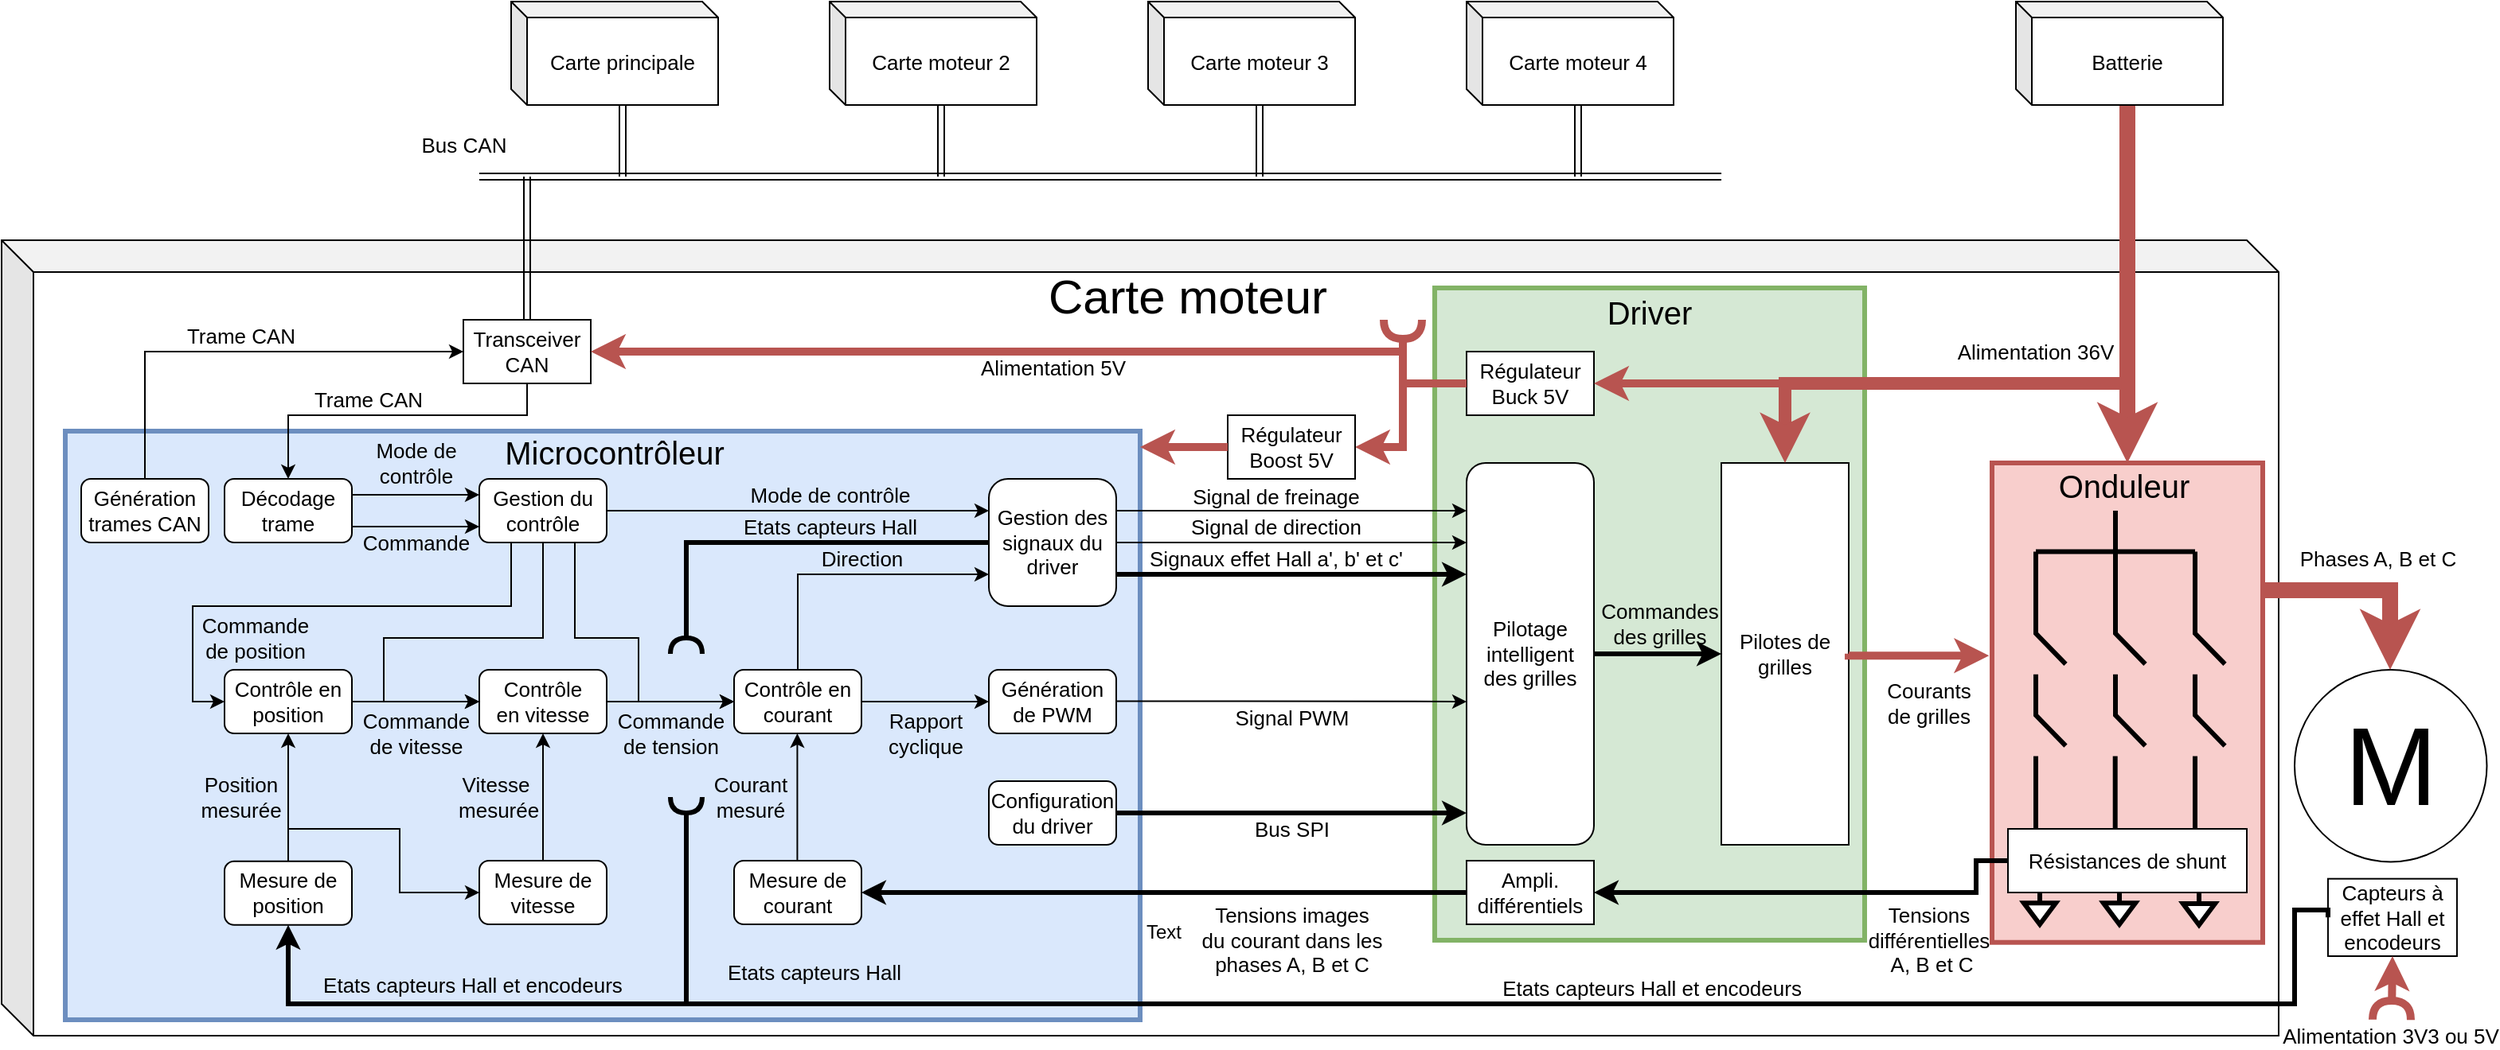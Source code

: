 <mxfile version="21.3.7" type="device">
  <diagram id="J2dFhCvIpCpw9NCEWn2E" name="Page-1">
    <mxGraphModel dx="2261" dy="1969" grid="1" gridSize="10" guides="1" tooltips="1" connect="1" arrows="1" fold="1" page="1" pageScale="1" pageWidth="827" pageHeight="1169" math="0" shadow="0">
      <root>
        <mxCell id="0" />
        <mxCell id="1" parent="0" />
        <mxCell id="AbkL1HbmutMjZFaHs2S1-50" value="" style="endArrow=none;html=1;rounded=0;entryX=0;entryY=0;entryDx=70;entryDy=65;shape=link;entryPerimeter=0;" parent="1" target="AbkL1HbmutMjZFaHs2S1-49" edge="1">
          <mxGeometry width="50" height="50" relative="1" as="geometry">
            <mxPoint x="730" y="-110" as="sourcePoint" />
            <mxPoint x="670" y="-130" as="targetPoint" />
          </mxGeometry>
        </mxCell>
        <mxCell id="AbkL1HbmutMjZFaHs2S1-42" value="" style="shape=cube;whiteSpace=wrap;html=1;boundedLbl=1;backgroundOutline=1;darkOpacity=0.05;darkOpacity2=0.1;" parent="1" vertex="1">
          <mxGeometry x="-260" y="-70" width="1430" height="500" as="geometry" />
        </mxCell>
        <mxCell id="7CdhdkO9A19Rfal1zVye-105" value="&lt;h1&gt;&lt;br&gt;&lt;/h1&gt;" style="rounded=0;whiteSpace=wrap;html=1;fontSize=68;strokeWidth=3;fillColor=#f8cecc;align=left;strokeColor=#b85450;labelBackgroundColor=none;" parent="1" vertex="1">
          <mxGeometry x="990" y="70" width="170" height="301.36" as="geometry" />
        </mxCell>
        <mxCell id="7CdhdkO9A19Rfal1zVye-103" value="&lt;h1&gt;&lt;br&gt;&lt;/h1&gt;" style="rounded=0;whiteSpace=wrap;html=1;fontSize=68;strokeWidth=3;fillColor=#d5e8d4;align=left;strokeColor=#82b366;labelBackgroundColor=none;" parent="1" vertex="1">
          <mxGeometry x="640" y="-40" width="270" height="410" as="geometry" />
        </mxCell>
        <mxCell id="7CdhdkO9A19Rfal1zVye-100" value="&lt;h1&gt;&lt;br&gt;&lt;/h1&gt;" style="rounded=0;whiteSpace=wrap;html=1;fontSize=68;strokeWidth=3;fillColor=#dae8fc;align=left;strokeColor=#6c8ebf;labelBackgroundColor=none;" parent="1" vertex="1">
          <mxGeometry x="-220" y="50" width="675" height="370" as="geometry" />
        </mxCell>
        <mxCell id="7CdhdkO9A19Rfal1zVye-1" value="&lt;font style=&quot;font-size: 70px&quot;&gt;M&lt;/font&gt;" style="ellipse;whiteSpace=wrap;html=1;aspect=fixed;labelBackgroundColor=none;" parent="1" vertex="1">
          <mxGeometry x="1180" y="200" width="120.75" height="120.75" as="geometry" />
        </mxCell>
        <mxCell id="7CdhdkO9A19Rfal1zVye-2" value="Capteurs à &lt;br&gt;effet Hall&amp;nbsp;et encodeurs" style="rounded=0;whiteSpace=wrap;html=1;fontSize=13;labelBackgroundColor=none;" parent="1" vertex="1">
          <mxGeometry x="1200.98" y="331.36" width="81" height="48.64" as="geometry" />
        </mxCell>
        <mxCell id="7CdhdkO9A19Rfal1zVye-3" value="Etats capteurs Hall et encodeurs" style="endArrow=none;html=1;rounded=0;fontSize=13;entryX=0;entryY=0.5;entryDx=0;entryDy=0;exitX=0.5;exitY=1;exitDx=0;exitDy=0;edgeStyle=orthogonalEdgeStyle;startArrow=classic;startFill=1;strokeWidth=3;labelBackgroundColor=none;" parent="1" source="7CdhdkO9A19Rfal1zVye-5" target="7CdhdkO9A19Rfal1zVye-2" edge="1">
          <mxGeometry x="0.299" y="10" width="50" height="50" relative="1" as="geometry">
            <mxPoint x="120" y="460" as="sourcePoint" />
            <mxPoint x="580" y="440" as="targetPoint" />
            <mxPoint as="offset" />
            <Array as="points">
              <mxPoint x="-80" y="410" />
              <mxPoint x="1180" y="410" />
              <mxPoint x="1180" y="351" />
            </Array>
          </mxGeometry>
        </mxCell>
        <mxCell id="7CdhdkO9A19Rfal1zVye-9" value="Position &lt;br&gt;mesurée" style="edgeStyle=orthogonalEdgeStyle;rounded=0;orthogonalLoop=1;jettySize=auto;html=1;fontSize=13;startArrow=none;startFill=0;endArrow=classic;endFill=1;labelBackgroundColor=none;exitX=0.5;exitY=0;exitDx=0;exitDy=0;" parent="1" source="7CdhdkO9A19Rfal1zVye-5" target="7CdhdkO9A19Rfal1zVye-6" edge="1">
          <mxGeometry x="-0.774" y="36" relative="1" as="geometry">
            <mxPoint x="-30" y="16" as="offset" />
            <Array as="points">
              <mxPoint x="-80" y="300" />
              <mxPoint x="-10" y="300" />
              <mxPoint x="-10" y="340" />
            </Array>
          </mxGeometry>
        </mxCell>
        <mxCell id="7CdhdkO9A19Rfal1zVye-32" style="edgeStyle=orthogonalEdgeStyle;rounded=0;orthogonalLoop=1;jettySize=auto;html=1;exitX=0.5;exitY=0;exitDx=0;exitDy=0;entryX=0.5;entryY=1;entryDx=0;entryDy=0;fontSize=13;startArrow=none;startFill=0;endArrow=classic;endFill=1;labelBackgroundColor=none;" parent="1" source="7CdhdkO9A19Rfal1zVye-5" target="7CdhdkO9A19Rfal1zVye-11" edge="1">
          <mxGeometry relative="1" as="geometry">
            <Array as="points">
              <mxPoint x="-80" y="300" />
              <mxPoint x="-80" y="300" />
            </Array>
          </mxGeometry>
        </mxCell>
        <mxCell id="7CdhdkO9A19Rfal1zVye-5" value="Mesure de position" style="rounded=1;whiteSpace=wrap;html=1;fontSize=13;labelBackgroundColor=none;" parent="1" vertex="1">
          <mxGeometry x="-120" y="320.38" width="80" height="40" as="geometry" />
        </mxCell>
        <mxCell id="7CdhdkO9A19Rfal1zVye-14" value="Vitesse&lt;br&gt;&amp;nbsp;mesurée" style="edgeStyle=orthogonalEdgeStyle;rounded=0;orthogonalLoop=1;jettySize=auto;html=1;exitX=0.5;exitY=0;exitDx=0;exitDy=0;entryX=0.5;entryY=1;entryDx=0;entryDy=0;fontSize=13;startArrow=none;startFill=0;endArrow=classic;endFill=1;labelBackgroundColor=none;" parent="1" source="7CdhdkO9A19Rfal1zVye-6" target="7CdhdkO9A19Rfal1zVye-10" edge="1">
          <mxGeometry y="30" relative="1" as="geometry">
            <Array as="points" />
            <mxPoint as="offset" />
          </mxGeometry>
        </mxCell>
        <mxCell id="7CdhdkO9A19Rfal1zVye-6" value="Mesure de vitesse" style="rounded=1;whiteSpace=wrap;html=1;fontSize=13;labelBackgroundColor=none;" parent="1" vertex="1">
          <mxGeometry x="40" y="320" width="80" height="40" as="geometry" />
        </mxCell>
        <mxCell id="7CdhdkO9A19Rfal1zVye-16" value="Commande&lt;br&gt;de tension" style="edgeStyle=orthogonalEdgeStyle;rounded=0;orthogonalLoop=1;jettySize=auto;html=1;fontSize=13;startArrow=none;startFill=0;endArrow=classic;endFill=1;labelBackgroundColor=none;" parent="1" source="7CdhdkO9A19Rfal1zVye-10" target="7CdhdkO9A19Rfal1zVye-12" edge="1">
          <mxGeometry y="-20" relative="1" as="geometry">
            <mxPoint as="offset" />
          </mxGeometry>
        </mxCell>
        <mxCell id="7CdhdkO9A19Rfal1zVye-10" value="Contrôle en&amp;nbsp;vitesse" style="rounded=1;whiteSpace=wrap;html=1;fontSize=13;labelBackgroundColor=none;" parent="1" vertex="1">
          <mxGeometry x="40" y="200" width="80" height="40" as="geometry" />
        </mxCell>
        <mxCell id="7CdhdkO9A19Rfal1zVye-15" value="Commande&lt;br&gt;de vitesse" style="edgeStyle=orthogonalEdgeStyle;rounded=0;orthogonalLoop=1;jettySize=auto;html=1;exitX=1;exitY=0.5;exitDx=0;exitDy=0;entryX=0;entryY=0.5;entryDx=0;entryDy=0;fontSize=13;startArrow=none;startFill=0;endArrow=classic;endFill=1;labelBackgroundColor=none;" parent="1" source="7CdhdkO9A19Rfal1zVye-11" target="7CdhdkO9A19Rfal1zVye-10" edge="1">
          <mxGeometry y="-20" relative="1" as="geometry">
            <mxPoint as="offset" />
          </mxGeometry>
        </mxCell>
        <mxCell id="7CdhdkO9A19Rfal1zVye-11" value="Contrôle en position" style="rounded=1;whiteSpace=wrap;html=1;fontSize=13;labelBackgroundColor=none;" parent="1" vertex="1">
          <mxGeometry x="-120" y="200" width="80" height="40" as="geometry" />
        </mxCell>
        <mxCell id="7CdhdkO9A19Rfal1zVye-41" style="edgeStyle=orthogonalEdgeStyle;rounded=0;orthogonalLoop=1;jettySize=auto;html=1;exitX=0.5;exitY=0;exitDx=0;exitDy=0;fontSize=13;startArrow=none;startFill=0;endArrow=classic;endFill=1;entryX=0;entryY=0.75;entryDx=0;entryDy=0;labelBackgroundColor=none;" parent="1" source="7CdhdkO9A19Rfal1zVye-12" target="7CdhdkO9A19Rfal1zVye-45" edge="1">
          <mxGeometry relative="1" as="geometry">
            <mxPoint x="360" y="230" as="targetPoint" />
          </mxGeometry>
        </mxCell>
        <mxCell id="7CdhdkO9A19Rfal1zVye-42" value="Direction" style="edgeLabel;html=1;align=center;verticalAlign=middle;resizable=0;points=[];fontSize=13;labelBackgroundColor=none;" parent="7CdhdkO9A19Rfal1zVye-41" vertex="1" connectable="0">
          <mxGeometry x="0.256" relative="1" as="geometry">
            <mxPoint x="-13" y="-10" as="offset" />
          </mxGeometry>
        </mxCell>
        <mxCell id="7CdhdkO9A19Rfal1zVye-12" value="Contrôle en courant" style="rounded=1;whiteSpace=wrap;html=1;fontSize=13;labelBackgroundColor=none;" parent="1" vertex="1">
          <mxGeometry x="200" y="200" width="80" height="40" as="geometry" />
        </mxCell>
        <mxCell id="7CdhdkO9A19Rfal1zVye-17" value="Rapport&lt;br&gt;cyclique" style="edgeStyle=orthogonalEdgeStyle;rounded=0;orthogonalLoop=1;jettySize=auto;html=1;fontSize=13;startArrow=none;startFill=0;endArrow=classic;endFill=1;entryX=0;entryY=0.5;entryDx=0;entryDy=0;exitX=1;exitY=0.5;exitDx=0;exitDy=0;labelBackgroundColor=none;" parent="1" source="7CdhdkO9A19Rfal1zVye-12" target="7CdhdkO9A19Rfal1zVye-18" edge="1">
          <mxGeometry y="-20" relative="1" as="geometry">
            <mxPoint x="280" y="210.25" as="sourcePoint" />
            <mxPoint x="360" y="210.25" as="targetPoint" />
            <mxPoint as="offset" />
          </mxGeometry>
        </mxCell>
        <mxCell id="7CdhdkO9A19Rfal1zVye-18" value="Génération de PWM" style="rounded=1;whiteSpace=wrap;html=1;fontSize=13;labelBackgroundColor=none;" parent="1" vertex="1">
          <mxGeometry x="360" y="200" width="80" height="40" as="geometry" />
        </mxCell>
        <mxCell id="7CdhdkO9A19Rfal1zVye-19" value="Signal PWM" style="edgeStyle=orthogonalEdgeStyle;rounded=0;orthogonalLoop=1;jettySize=auto;html=1;fontSize=13;startArrow=none;startFill=0;endArrow=classic;endFill=1;labelBackgroundColor=none;" parent="1" edge="1">
          <mxGeometry x="0.0" y="-10" relative="1" as="geometry">
            <mxPoint x="440" y="219.71" as="sourcePoint" />
            <mxPoint x="660" y="220" as="targetPoint" />
            <mxPoint as="offset" />
            <Array as="points">
              <mxPoint x="520" y="220" />
              <mxPoint x="641" y="220" />
            </Array>
          </mxGeometry>
        </mxCell>
        <mxCell id="7CdhdkO9A19Rfal1zVye-24" value="Trame CAN" style="edgeStyle=orthogonalEdgeStyle;rounded=0;orthogonalLoop=1;jettySize=auto;html=1;fontSize=13;startArrow=none;startFill=0;endArrow=classic;endFill=1;labelBackgroundColor=none;exitX=0.5;exitY=1;exitDx=0;exitDy=0;entryX=0.5;entryY=0;entryDx=0;entryDy=0;" parent="1" source="7CdhdkO9A19Rfal1zVye-20" target="7CdhdkO9A19Rfal1zVye-23" edge="1">
          <mxGeometry x="0.143" y="-10" relative="1" as="geometry">
            <mxPoint as="offset" />
            <Array as="points">
              <mxPoint x="70" y="40" />
              <mxPoint x="-80" y="40" />
            </Array>
          </mxGeometry>
        </mxCell>
        <mxCell id="7CdhdkO9A19Rfal1zVye-20" value="Transceiver CAN" style="rounded=0;whiteSpace=wrap;html=1;fontSize=13;labelBackgroundColor=none;" parent="1" vertex="1">
          <mxGeometry x="30" y="-20" width="80" height="40" as="geometry" />
        </mxCell>
        <mxCell id="7CdhdkO9A19Rfal1zVye-23" value="Décodage trame" style="rounded=1;whiteSpace=wrap;html=1;fontSize=13;labelBackgroundColor=none;" parent="1" vertex="1">
          <mxGeometry x="-120" y="80" width="80" height="40" as="geometry" />
        </mxCell>
        <mxCell id="7CdhdkO9A19Rfal1zVye-29" style="edgeStyle=orthogonalEdgeStyle;rounded=0;orthogonalLoop=1;jettySize=auto;html=1;exitX=0.75;exitY=1;exitDx=0;exitDy=0;entryX=0;entryY=0.5;entryDx=0;entryDy=0;fontSize=13;startArrow=none;startFill=0;endArrow=classic;endFill=1;labelBackgroundColor=none;" parent="1" source="7CdhdkO9A19Rfal1zVye-25" target="7CdhdkO9A19Rfal1zVye-12" edge="1">
          <mxGeometry relative="1" as="geometry">
            <Array as="points">
              <mxPoint x="100" y="180" />
              <mxPoint x="140" y="180" />
              <mxPoint x="140" y="220" />
            </Array>
          </mxGeometry>
        </mxCell>
        <mxCell id="7CdhdkO9A19Rfal1zVye-30" style="edgeStyle=orthogonalEdgeStyle;rounded=0;orthogonalLoop=1;jettySize=auto;html=1;exitX=0.5;exitY=1;exitDx=0;exitDy=0;entryX=0;entryY=0.5;entryDx=0;entryDy=0;fontSize=13;startArrow=none;startFill=0;endArrow=classic;endFill=1;labelBackgroundColor=none;" parent="1" source="7CdhdkO9A19Rfal1zVye-25" target="7CdhdkO9A19Rfal1zVye-10" edge="1">
          <mxGeometry relative="1" as="geometry">
            <Array as="points">
              <mxPoint x="80" y="180" />
              <mxPoint x="-20" y="180" />
              <mxPoint x="-20" y="220" />
            </Array>
          </mxGeometry>
        </mxCell>
        <mxCell id="7CdhdkO9A19Rfal1zVye-43" value="&lt;span style=&quot;color: rgb(0, 0, 0); font-family: helvetica; font-size: 13px; font-style: normal; font-weight: 400; letter-spacing: normal; text-align: center; text-indent: 0px; text-transform: none; word-spacing: 0px; display: inline; float: none;&quot;&gt;Commande&lt;br&gt;&lt;/span&gt;&lt;span style=&quot;color: rgb(0, 0, 0); font-family: helvetica; font-size: 13px; font-style: normal; font-weight: 400; letter-spacing: normal; text-align: center; text-indent: 0px; text-transform: none; word-spacing: 0px; display: inline; float: none;&quot;&gt;de position&lt;/span&gt;" style="edgeStyle=orthogonalEdgeStyle;rounded=0;orthogonalLoop=1;jettySize=auto;html=1;exitX=0.25;exitY=1;exitDx=0;exitDy=0;entryX=0;entryY=0.5;entryDx=0;entryDy=0;fontSize=13;startArrow=none;startFill=0;endArrow=classic;endFill=1;labelBackgroundColor=none;" parent="1" source="7CdhdkO9A19Rfal1zVye-25" target="7CdhdkO9A19Rfal1zVye-11" edge="1">
          <mxGeometry x="0.267" y="20" relative="1" as="geometry">
            <mxPoint x="1" as="offset" />
            <Array as="points">
              <mxPoint x="60" y="160" />
              <mxPoint x="-140" y="160" />
              <mxPoint x="-140" y="220" />
            </Array>
          </mxGeometry>
        </mxCell>
        <mxCell id="7CdhdkO9A19Rfal1zVye-46" value="Mode de contrôle" style="edgeStyle=orthogonalEdgeStyle;rounded=0;orthogonalLoop=1;jettySize=auto;html=1;exitX=1;exitY=0.5;exitDx=0;exitDy=0;entryX=0;entryY=0.25;entryDx=0;entryDy=0;fontSize=13;startArrow=none;startFill=0;endArrow=classic;endFill=1;labelBackgroundColor=none;" parent="1" source="7CdhdkO9A19Rfal1zVye-25" target="7CdhdkO9A19Rfal1zVye-45" edge="1">
          <mxGeometry x="0.167" y="10" relative="1" as="geometry">
            <mxPoint as="offset" />
          </mxGeometry>
        </mxCell>
        <mxCell id="7CdhdkO9A19Rfal1zVye-25" value="Gestion du contrôle" style="rounded=1;whiteSpace=wrap;html=1;fontSize=13;labelBackgroundColor=none;" parent="1" vertex="1">
          <mxGeometry x="40" y="80" width="80" height="40" as="geometry" />
        </mxCell>
        <mxCell id="7CdhdkO9A19Rfal1zVye-26" value="Commande" style="edgeStyle=orthogonalEdgeStyle;rounded=0;orthogonalLoop=1;jettySize=auto;html=1;fontSize=13;startArrow=none;startFill=0;endArrow=classic;endFill=1;labelBackgroundColor=none;" parent="1" edge="1">
          <mxGeometry y="-10" relative="1" as="geometry">
            <mxPoint x="-40" y="110" as="sourcePoint" />
            <mxPoint x="40" y="110" as="targetPoint" />
            <mxPoint as="offset" />
          </mxGeometry>
        </mxCell>
        <mxCell id="7CdhdkO9A19Rfal1zVye-27" value="Mode de &lt;br&gt;contrôle" style="edgeStyle=orthogonalEdgeStyle;rounded=0;orthogonalLoop=1;jettySize=auto;html=1;fontSize=13;startArrow=none;startFill=0;endArrow=classic;endFill=1;labelBackgroundColor=none;" parent="1" edge="1">
          <mxGeometry y="20" relative="1" as="geometry">
            <mxPoint x="-40" y="90" as="sourcePoint" />
            <mxPoint x="40" y="90" as="targetPoint" />
            <mxPoint as="offset" />
          </mxGeometry>
        </mxCell>
        <mxCell id="7CdhdkO9A19Rfal1zVye-39" style="edgeStyle=orthogonalEdgeStyle;rounded=0;orthogonalLoop=1;jettySize=auto;html=1;exitX=0;exitY=0.5;exitDx=0;exitDy=0;entryX=1;entryY=0.5;entryDx=0;entryDy=0;fontSize=13;startArrow=none;startFill=0;endArrow=classic;endFill=1;strokeWidth=3;labelBackgroundColor=none;" parent="1" source="7CdhdkO9A19Rfal1zVye-34" target="7CdhdkO9A19Rfal1zVye-36" edge="1">
          <mxGeometry relative="1" as="geometry" />
        </mxCell>
        <mxCell id="7CdhdkO9A19Rfal1zVye-40" value="Tensions images &lt;br&gt;du courant dans&amp;nbsp;les&lt;br&gt;phases A, B et C" style="edgeLabel;html=1;align=center;verticalAlign=middle;resizable=0;points=[];fontSize=13;labelBackgroundColor=none;" parent="7CdhdkO9A19Rfal1zVye-39" vertex="1" connectable="0">
          <mxGeometry x="-0.575" relative="1" as="geometry">
            <mxPoint x="-29" y="30" as="offset" />
          </mxGeometry>
        </mxCell>
        <mxCell id="7CdhdkO9A19Rfal1zVye-34" value="Ampli. différentiels" style="rounded=0;whiteSpace=wrap;html=1;fontSize=13;labelBackgroundColor=none;" parent="1" vertex="1">
          <mxGeometry x="660" y="320" width="80" height="40" as="geometry" />
        </mxCell>
        <mxCell id="7CdhdkO9A19Rfal1zVye-36" value="Mesure de courant" style="rounded=1;whiteSpace=wrap;html=1;fontSize=13;labelBackgroundColor=none;" parent="1" vertex="1">
          <mxGeometry x="200" y="320" width="80" height="40" as="geometry" />
        </mxCell>
        <mxCell id="7CdhdkO9A19Rfal1zVye-38" value="Courant&lt;br&gt;mesuré" style="edgeStyle=orthogonalEdgeStyle;rounded=0;orthogonalLoop=1;jettySize=auto;html=1;exitX=0.5;exitY=0;exitDx=0;exitDy=0;entryX=0.5;entryY=1;entryDx=0;entryDy=0;fontSize=13;startArrow=none;startFill=0;endArrow=classic;endFill=1;labelBackgroundColor=none;" parent="1" edge="1">
          <mxGeometry y="30" relative="1" as="geometry">
            <mxPoint x="239.71" y="320.0" as="sourcePoint" />
            <mxPoint x="239.71" y="240" as="targetPoint" />
            <Array as="points" />
            <mxPoint as="offset" />
          </mxGeometry>
        </mxCell>
        <mxCell id="7CdhdkO9A19Rfal1zVye-54" style="edgeStyle=orthogonalEdgeStyle;rounded=0;orthogonalLoop=1;jettySize=auto;html=1;exitX=1;exitY=0.25;exitDx=0;exitDy=0;fontSize=13;startArrow=none;startFill=0;endArrow=classic;endFill=1;labelBackgroundColor=none;" parent="1" source="7CdhdkO9A19Rfal1zVye-45" edge="1">
          <mxGeometry relative="1" as="geometry">
            <mxPoint x="660" y="100" as="targetPoint" />
          </mxGeometry>
        </mxCell>
        <mxCell id="7CdhdkO9A19Rfal1zVye-55" value="Signal de freinage" style="edgeLabel;html=1;align=center;verticalAlign=middle;resizable=0;points=[];fontSize=13;labelBackgroundColor=none;" parent="7CdhdkO9A19Rfal1zVye-54" vertex="1" connectable="0">
          <mxGeometry x="0.291" y="-1" relative="1" as="geometry">
            <mxPoint x="-42" y="-11" as="offset" />
          </mxGeometry>
        </mxCell>
        <mxCell id="7CdhdkO9A19Rfal1zVye-45" value="Gestion des signaux du driver" style="rounded=1;whiteSpace=wrap;html=1;fontSize=13;labelBackgroundColor=none;" parent="1" vertex="1">
          <mxGeometry x="360" y="80" width="80" height="80" as="geometry" />
        </mxCell>
        <mxCell id="7CdhdkO9A19Rfal1zVye-48" value="&lt;span style=&quot;color: rgb(0, 0, 0); font-family: Helvetica; font-size: 13px; font-style: normal; font-variant-ligatures: normal; font-variant-caps: normal; font-weight: 400; letter-spacing: normal; orphans: 2; text-align: center; text-indent: 0px; text-transform: none; widows: 2; word-spacing: 0px; -webkit-text-stroke-width: 0px; text-decoration-thickness: initial; text-decoration-style: initial; text-decoration-color: initial; float: none; display: inline !important;&quot;&gt;Etats capteurs Hall&lt;/span&gt;" style="endArrow=halfCircle;html=1;rounded=0;fontSize=13;endFill=0;strokeWidth=3;labelBackgroundColor=none;" parent="1" edge="1">
          <mxGeometry x="-0.692" y="-80" width="50" height="50" relative="1" as="geometry">
            <mxPoint x="170" y="410" as="sourcePoint" />
            <mxPoint x="170" y="280" as="targetPoint" />
            <mxPoint as="offset" />
          </mxGeometry>
        </mxCell>
        <mxCell id="7CdhdkO9A19Rfal1zVye-49" value="Etats capteurs Hall" style="endArrow=halfCircle;html=1;rounded=0;fontSize=13;endFill=0;exitX=0;exitY=0.5;exitDx=0;exitDy=0;strokeWidth=3;labelBackgroundColor=none;" parent="1" source="7CdhdkO9A19Rfal1zVye-45" edge="1">
          <mxGeometry x="-0.231" y="-10" width="50" height="50" relative="1" as="geometry">
            <mxPoint x="180" y="470" as="sourcePoint" />
            <mxPoint x="170" y="190" as="targetPoint" />
            <Array as="points">
              <mxPoint x="170" y="120" />
            </Array>
            <mxPoint as="offset" />
          </mxGeometry>
        </mxCell>
        <mxCell id="7CdhdkO9A19Rfal1zVye-87" value="Commandes&lt;br&gt;des grilles" style="edgeStyle=orthogonalEdgeStyle;rounded=0;jumpStyle=none;jumpSize=6;orthogonalLoop=1;jettySize=auto;html=1;exitX=1;exitY=0.5;exitDx=0;exitDy=0;fontSize=13;startArrow=none;startFill=0;endArrow=classic;endFill=1;strokeColor=default;strokeWidth=3;labelBackgroundColor=none;entryX=0;entryY=0.5;entryDx=0;entryDy=0;" parent="1" source="7CdhdkO9A19Rfal1zVye-53" target="AbkL1HbmutMjZFaHs2S1-54" edge="1">
          <mxGeometry x="0.029" y="20" relative="1" as="geometry">
            <mxPoint x="910" y="190" as="targetPoint" />
            <mxPoint y="1" as="offset" />
            <Array as="points" />
          </mxGeometry>
        </mxCell>
        <mxCell id="7CdhdkO9A19Rfal1zVye-53" value="Pilotage intelligent des grilles" style="rounded=1;whiteSpace=wrap;html=1;fontSize=13;labelBackgroundColor=none;" parent="1" vertex="1">
          <mxGeometry x="660" y="70" width="80" height="240" as="geometry" />
        </mxCell>
        <mxCell id="7CdhdkO9A19Rfal1zVye-92" value="Phases A, B et C" style="edgeStyle=orthogonalEdgeStyle;rounded=0;jumpStyle=none;jumpSize=6;orthogonalLoop=1;jettySize=auto;html=1;fontSize=13;startArrow=none;startFill=0;endArrow=classic;endFill=1;strokeColor=#b85450;strokeWidth=10;entryX=0.5;entryY=0;entryDx=0;entryDy=0;labelBackgroundColor=none;fillColor=#f8cecc;" parent="1" target="7CdhdkO9A19Rfal1zVye-1" edge="1">
          <mxGeometry x="0.106" y="20" relative="1" as="geometry">
            <mxPoint x="1280" y="129" as="targetPoint" />
            <mxPoint x="1160" y="150" as="sourcePoint" />
            <mxPoint as="offset" />
            <Array as="points">
              <mxPoint x="1160" y="150" />
              <mxPoint x="1240" y="150" />
              <mxPoint x="1240" y="200" />
            </Array>
          </mxGeometry>
        </mxCell>
        <mxCell id="7CdhdkO9A19Rfal1zVye-56" style="edgeStyle=orthogonalEdgeStyle;rounded=0;orthogonalLoop=1;jettySize=auto;html=1;exitX=1;exitY=0.25;exitDx=0;exitDy=0;fontSize=13;startArrow=none;startFill=0;endArrow=classic;endFill=1;labelBackgroundColor=none;" parent="1" edge="1">
          <mxGeometry relative="1" as="geometry">
            <mxPoint x="440" y="120" as="sourcePoint" />
            <mxPoint x="660" y="120" as="targetPoint" />
          </mxGeometry>
        </mxCell>
        <mxCell id="7CdhdkO9A19Rfal1zVye-57" value="Signal de direction" style="edgeLabel;html=1;align=center;verticalAlign=middle;resizable=0;points=[];fontSize=13;labelBackgroundColor=none;" parent="7CdhdkO9A19Rfal1zVye-56" vertex="1" connectable="0">
          <mxGeometry x="0.291" y="-1" relative="1" as="geometry">
            <mxPoint x="-42" y="-11" as="offset" />
          </mxGeometry>
        </mxCell>
        <mxCell id="7CdhdkO9A19Rfal1zVye-58" style="edgeStyle=orthogonalEdgeStyle;rounded=0;orthogonalLoop=1;jettySize=auto;html=1;exitX=1;exitY=0.25;exitDx=0;exitDy=0;fontSize=13;startArrow=none;startFill=0;endArrow=classic;endFill=1;strokeColor=default;jumpSize=6;jumpStyle=none;strokeWidth=3;labelBackgroundColor=none;" parent="1" edge="1">
          <mxGeometry relative="1" as="geometry">
            <mxPoint x="440" y="140" as="sourcePoint" />
            <mxPoint x="660" y="140" as="targetPoint" />
          </mxGeometry>
        </mxCell>
        <mxCell id="7CdhdkO9A19Rfal1zVye-59" value="Signaux effet Hall a&#39;, b&#39; et c&#39;" style="edgeLabel;html=1;align=center;verticalAlign=middle;resizable=0;points=[];fontSize=13;labelBackgroundColor=none;" parent="7CdhdkO9A19Rfal1zVye-58" vertex="1" connectable="0">
          <mxGeometry x="0.291" y="-1" relative="1" as="geometry">
            <mxPoint x="-42" y="-11" as="offset" />
          </mxGeometry>
        </mxCell>
        <mxCell id="7CdhdkO9A19Rfal1zVye-61" value="Bus SPI" style="edgeStyle=orthogonalEdgeStyle;rounded=0;jumpStyle=none;jumpSize=6;orthogonalLoop=1;jettySize=auto;html=1;exitX=1;exitY=0.5;exitDx=0;exitDy=0;fontSize=13;startArrow=none;startFill=0;endArrow=classic;endFill=1;strokeColor=default;strokeWidth=3;labelBackgroundColor=none;" parent="1" source="7CdhdkO9A19Rfal1zVye-60" edge="1">
          <mxGeometry y="-10" relative="1" as="geometry">
            <mxPoint x="660" y="290" as="targetPoint" />
            <Array as="points">
              <mxPoint x="570" y="290" />
              <mxPoint x="570" y="290" />
            </Array>
            <mxPoint as="offset" />
          </mxGeometry>
        </mxCell>
        <mxCell id="7CdhdkO9A19Rfal1zVye-60" value="Configuration du driver" style="rounded=1;whiteSpace=wrap;html=1;fontSize=13;labelBackgroundColor=none;" parent="1" vertex="1">
          <mxGeometry x="360" y="270" width="80" height="40" as="geometry" />
        </mxCell>
        <mxCell id="7CdhdkO9A19Rfal1zVye-102" value="Microcontrôleur" style="text;html=1;strokeColor=none;fillColor=none;align=center;verticalAlign=middle;whiteSpace=wrap;rounded=0;fontSize=20;labelBackgroundColor=none;" parent="1" vertex="1">
          <mxGeometry x="70" y="47.5" width="110" height="30" as="geometry" />
        </mxCell>
        <mxCell id="7CdhdkO9A19Rfal1zVye-104" value="Driver" style="text;html=1;strokeColor=none;fillColor=none;align=center;verticalAlign=middle;whiteSpace=wrap;rounded=0;fontSize=20;labelBackgroundColor=none;" parent="1" vertex="1">
          <mxGeometry x="720" y="-40" width="110" height="30" as="geometry" />
        </mxCell>
        <mxCell id="7CdhdkO9A19Rfal1zVye-35" value="Tensions &lt;br&gt;différentielles&lt;br&gt;&amp;nbsp;A, B et C" style="edgeStyle=orthogonalEdgeStyle;rounded=0;orthogonalLoop=1;jettySize=auto;html=1;exitX=0;exitY=0.5;exitDx=0;exitDy=0;entryX=1;entryY=0.5;entryDx=0;entryDy=0;fontSize=13;startArrow=none;startFill=0;endArrow=classic;endFill=1;strokeWidth=3;labelBackgroundColor=none;" parent="1" source="AbkL1HbmutMjZFaHs2S1-2" target="7CdhdkO9A19Rfal1zVye-34" edge="1">
          <mxGeometry x="-0.5" y="30" relative="1" as="geometry">
            <Array as="points">
              <mxPoint x="980" y="320" />
              <mxPoint x="980" y="340" />
            </Array>
            <mxPoint as="offset" />
            <mxPoint x="900" y="290" as="sourcePoint" />
          </mxGeometry>
        </mxCell>
        <mxCell id="AbkL1HbmutMjZFaHs2S1-35" value="" style="group" parent="1" vertex="1" connectable="0">
          <mxGeometry x="1017.5" y="100" width="105" height="180" as="geometry" />
        </mxCell>
        <mxCell id="AbkL1HbmutMjZFaHs2S1-16" value="" style="endArrow=none;html=1;rounded=0;fontSize=13;strokeColor=default;strokeWidth=3;jumpStyle=none;jumpSize=6;labelBackgroundColor=none;" parent="AbkL1HbmutMjZFaHs2S1-35" edge="1">
          <mxGeometry width="50" height="50" relative="1" as="geometry">
            <mxPoint y="25.714" as="sourcePoint" />
            <mxPoint x="100" y="25.714" as="targetPoint" />
          </mxGeometry>
        </mxCell>
        <mxCell id="AbkL1HbmutMjZFaHs2S1-17" value="" style="endArrow=none;html=1;rounded=0;fontSize=13;strokeColor=default;strokeWidth=3;jumpStyle=none;jumpSize=6;labelBackgroundColor=none;" parent="AbkL1HbmutMjZFaHs2S1-35" edge="1">
          <mxGeometry width="50" height="50" relative="1" as="geometry">
            <mxPoint x="50" as="sourcePoint" />
            <mxPoint x="50" y="25.714" as="targetPoint" />
          </mxGeometry>
        </mxCell>
        <mxCell id="AbkL1HbmutMjZFaHs2S1-4" value="" style="endArrow=none;html=1;rounded=0;fontSize=13;strokeColor=default;strokeWidth=3;jumpStyle=none;jumpSize=6;labelBackgroundColor=none;" parent="AbkL1HbmutMjZFaHs2S1-35" edge="1">
          <mxGeometry width="50" height="50" relative="1" as="geometry">
            <mxPoint x="18.75" y="96.429" as="sourcePoint" />
            <mxPoint y="25.714" as="targetPoint" />
            <Array as="points">
              <mxPoint y="77.143" />
            </Array>
          </mxGeometry>
        </mxCell>
        <mxCell id="AbkL1HbmutMjZFaHs2S1-5" value="" style="endArrow=none;html=1;rounded=0;fontSize=13;strokeColor=default;strokeWidth=3;jumpStyle=none;jumpSize=6;labelBackgroundColor=none;" parent="AbkL1HbmutMjZFaHs2S1-35" edge="1">
          <mxGeometry width="50" height="50" relative="1" as="geometry">
            <mxPoint x="18.75" y="147.857" as="sourcePoint" />
            <mxPoint y="102.857" as="targetPoint" />
            <Array as="points">
              <mxPoint y="128.571" />
            </Array>
          </mxGeometry>
        </mxCell>
        <mxCell id="AbkL1HbmutMjZFaHs2S1-6" value="" style="endArrow=none;html=1;rounded=0;fontSize=13;strokeColor=default;strokeWidth=3;jumpStyle=none;jumpSize=6;labelBackgroundColor=none;" parent="AbkL1HbmutMjZFaHs2S1-35" edge="1">
          <mxGeometry width="50" height="50" relative="1" as="geometry">
            <mxPoint x="68.75" y="96.429" as="sourcePoint" />
            <mxPoint x="50" y="25.714" as="targetPoint" />
            <Array as="points">
              <mxPoint x="50" y="77.143" />
            </Array>
          </mxGeometry>
        </mxCell>
        <mxCell id="AbkL1HbmutMjZFaHs2S1-7" value="" style="endArrow=none;html=1;rounded=0;fontSize=13;strokeColor=default;strokeWidth=3;jumpStyle=none;jumpSize=6;labelBackgroundColor=none;" parent="AbkL1HbmutMjZFaHs2S1-35" edge="1">
          <mxGeometry width="50" height="50" relative="1" as="geometry">
            <mxPoint x="68.75" y="147.857" as="sourcePoint" />
            <mxPoint x="50" y="102.857" as="targetPoint" />
            <Array as="points">
              <mxPoint x="50" y="128.571" />
            </Array>
          </mxGeometry>
        </mxCell>
        <mxCell id="AbkL1HbmutMjZFaHs2S1-8" value="" style="endArrow=none;html=1;rounded=0;fontSize=13;strokeColor=default;strokeWidth=3;jumpStyle=none;jumpSize=6;labelBackgroundColor=none;" parent="AbkL1HbmutMjZFaHs2S1-35" edge="1">
          <mxGeometry width="50" height="50" relative="1" as="geometry">
            <mxPoint x="118.75" y="96.429" as="sourcePoint" />
            <mxPoint x="100" y="25.714" as="targetPoint" />
            <Array as="points">
              <mxPoint x="100" y="77.143" />
            </Array>
          </mxGeometry>
        </mxCell>
        <mxCell id="AbkL1HbmutMjZFaHs2S1-9" value="" style="endArrow=none;html=1;rounded=0;fontSize=13;strokeColor=default;strokeWidth=3;jumpStyle=none;jumpSize=6;labelBackgroundColor=none;" parent="AbkL1HbmutMjZFaHs2S1-35" edge="1">
          <mxGeometry width="50" height="50" relative="1" as="geometry">
            <mxPoint x="118.75" y="147.857" as="sourcePoint" />
            <mxPoint x="100" y="102.857" as="targetPoint" />
            <Array as="points">
              <mxPoint x="100" y="128.571" />
            </Array>
          </mxGeometry>
        </mxCell>
        <mxCell id="AbkL1HbmutMjZFaHs2S1-10" value="" style="endArrow=none;html=1;rounded=0;fontSize=13;strokeColor=default;strokeWidth=3;jumpStyle=none;jumpSize=6;labelBackgroundColor=none;" parent="AbkL1HbmutMjZFaHs2S1-35" edge="1">
          <mxGeometry width="50" height="50" relative="1" as="geometry">
            <mxPoint y="154.286" as="sourcePoint" />
            <mxPoint y="205.714" as="targetPoint" />
            <Array as="points">
              <mxPoint y="180" />
            </Array>
          </mxGeometry>
        </mxCell>
        <mxCell id="AbkL1HbmutMjZFaHs2S1-11" value="" style="endArrow=none;html=1;rounded=0;fontSize=13;strokeColor=default;strokeWidth=3;jumpStyle=none;jumpSize=6;labelBackgroundColor=none;" parent="AbkL1HbmutMjZFaHs2S1-35" edge="1">
          <mxGeometry width="50" height="50" relative="1" as="geometry">
            <mxPoint x="49.85" y="154.286" as="sourcePoint" />
            <mxPoint x="49.85" y="205.714" as="targetPoint" />
            <Array as="points">
              <mxPoint x="49.85" y="180" />
            </Array>
          </mxGeometry>
        </mxCell>
        <mxCell id="AbkL1HbmutMjZFaHs2S1-12" value="" style="endArrow=none;html=1;rounded=0;fontSize=13;strokeColor=default;strokeWidth=3;jumpStyle=none;jumpSize=6;labelBackgroundColor=none;" parent="AbkL1HbmutMjZFaHs2S1-35" edge="1">
          <mxGeometry width="50" height="50" relative="1" as="geometry">
            <mxPoint x="100.0" y="154.286" as="sourcePoint" />
            <mxPoint x="100.0" y="205.714" as="targetPoint" />
            <Array as="points">
              <mxPoint x="100" y="180" />
            </Array>
          </mxGeometry>
        </mxCell>
        <mxCell id="AbkL1HbmutMjZFaHs2S1-36" value="" style="pointerEvents=1;verticalLabelPosition=bottom;shadow=0;dashed=0;align=center;html=1;verticalAlign=top;shape=mxgraph.electrical.signal_sources.signal_ground;fontSize=13;labelBackgroundColor=none;strokeWidth=3;" parent="1" vertex="1">
          <mxGeometry x="1110" y="340.38" width="20" height="20" as="geometry" />
        </mxCell>
        <mxCell id="AbkL1HbmutMjZFaHs2S1-37" value="" style="pointerEvents=1;verticalLabelPosition=bottom;shadow=0;dashed=0;align=center;html=1;verticalAlign=top;shape=mxgraph.electrical.signal_sources.signal_ground;fontSize=13;labelBackgroundColor=none;strokeWidth=3;" parent="1" vertex="1">
          <mxGeometry x="1060" y="340" width="20" height="20" as="geometry" />
        </mxCell>
        <mxCell id="AbkL1HbmutMjZFaHs2S1-38" value="" style="pointerEvents=1;verticalLabelPosition=bottom;shadow=0;dashed=0;align=center;html=1;verticalAlign=top;shape=mxgraph.electrical.signal_sources.signal_ground;fontSize=13;labelBackgroundColor=none;strokeWidth=3;" parent="1" vertex="1">
          <mxGeometry x="1010" y="340" width="20" height="20" as="geometry" />
        </mxCell>
        <mxCell id="AbkL1HbmutMjZFaHs2S1-2" value="Résistances de shunt" style="rounded=0;whiteSpace=wrap;html=1;fontSize=13;labelBackgroundColor=none;" parent="1" vertex="1">
          <mxGeometry x="1000" y="300" width="150" height="40" as="geometry" />
        </mxCell>
        <mxCell id="7CdhdkO9A19Rfal1zVye-106" value="Onduleur" style="text;html=1;strokeColor=none;fillColor=none;align=center;verticalAlign=middle;whiteSpace=wrap;rounded=0;fontSize=20;labelBackgroundColor=none;" parent="1" vertex="1">
          <mxGeometry x="1017.5" y="69.999" width="110" height="28.636" as="geometry" />
        </mxCell>
        <mxCell id="AbkL1HbmutMjZFaHs2S1-39" value="Bus CAN" style="endArrow=none;html=1;rounded=0;shape=link;fontSize=13;" parent="1" edge="1">
          <mxGeometry x="-1" y="22" width="50" height="50" relative="1" as="geometry">
            <mxPoint x="40" y="-110" as="sourcePoint" />
            <mxPoint x="820" y="-110" as="targetPoint" />
            <mxPoint x="-10" y="2" as="offset" />
          </mxGeometry>
        </mxCell>
        <mxCell id="AbkL1HbmutMjZFaHs2S1-41" value="" style="endArrow=none;html=1;rounded=0;entryX=0.5;entryY=0;entryDx=0;entryDy=0;shape=link;fontSize=13;" parent="1" target="7CdhdkO9A19Rfal1zVye-20" edge="1">
          <mxGeometry width="50" height="50" relative="1" as="geometry">
            <mxPoint x="70" y="-110" as="sourcePoint" />
            <mxPoint x="-190" y="130" as="targetPoint" />
          </mxGeometry>
        </mxCell>
        <mxCell id="AbkL1HbmutMjZFaHs2S1-43" value="Carte moteur" style="text;html=1;strokeColor=none;fillColor=none;align=center;verticalAlign=middle;whiteSpace=wrap;rounded=0;strokeWidth=1;fontSize=30;" parent="1" vertex="1">
          <mxGeometry x="380" y="-50" width="210" height="30" as="geometry" />
        </mxCell>
        <mxCell id="AbkL1HbmutMjZFaHs2S1-44" value="Carte principale" style="shape=cube;whiteSpace=wrap;html=1;boundedLbl=1;backgroundOutline=1;darkOpacity=0.05;darkOpacity2=0.1;size=10;fontSize=13;" parent="1" vertex="1">
          <mxGeometry x="60" y="-220" width="130" height="65" as="geometry" />
        </mxCell>
        <mxCell id="AbkL1HbmutMjZFaHs2S1-51" value="" style="endArrow=none;html=1;rounded=0;shape=link;exitX=0;exitY=0;exitDx=70;exitDy=65;exitPerimeter=0;" parent="1" source="AbkL1HbmutMjZFaHs2S1-47" edge="1">
          <mxGeometry width="50" height="50" relative="1" as="geometry">
            <mxPoint x="490" y="-140" as="sourcePoint" />
            <mxPoint x="530" y="-110" as="targetPoint" />
          </mxGeometry>
        </mxCell>
        <mxCell id="AbkL1HbmutMjZFaHs2S1-52" value="" style="endArrow=none;html=1;rounded=0;shape=link;exitX=0;exitY=0;exitDx=70;exitDy=65;exitPerimeter=0;" parent="1" source="AbkL1HbmutMjZFaHs2S1-48" edge="1">
          <mxGeometry width="50" height="50" relative="1" as="geometry">
            <mxPoint x="274" y="-130" as="sourcePoint" />
            <mxPoint x="330" y="-110" as="targetPoint" />
          </mxGeometry>
        </mxCell>
        <mxCell id="AbkL1HbmutMjZFaHs2S1-53" value="" style="endArrow=none;html=1;rounded=0;shape=link;exitX=0;exitY=0;exitDx=70;exitDy=65;exitPerimeter=0;" parent="1" source="AbkL1HbmutMjZFaHs2S1-44" edge="1">
          <mxGeometry width="50" height="50" relative="1" as="geometry">
            <mxPoint x="-67" y="-137" as="sourcePoint" />
            <mxPoint x="130" y="-110" as="targetPoint" />
          </mxGeometry>
        </mxCell>
        <mxCell id="AbkL1HbmutMjZFaHs2S1-47" value="Carte moteur 3" style="shape=cube;whiteSpace=wrap;html=1;boundedLbl=1;backgroundOutline=1;darkOpacity=0.05;darkOpacity2=0.1;size=10;fontSize=13;" parent="1" vertex="1">
          <mxGeometry x="460" y="-220" width="130" height="65" as="geometry" />
        </mxCell>
        <mxCell id="AbkL1HbmutMjZFaHs2S1-48" value="Carte moteur 2" style="shape=cube;whiteSpace=wrap;html=1;boundedLbl=1;backgroundOutline=1;darkOpacity=0.05;darkOpacity2=0.1;size=10;fontSize=13;" parent="1" vertex="1">
          <mxGeometry x="260" y="-220" width="130" height="65" as="geometry" />
        </mxCell>
        <mxCell id="AbkL1HbmutMjZFaHs2S1-49" value="Carte moteur 4" style="shape=cube;whiteSpace=wrap;html=1;boundedLbl=1;backgroundOutline=1;darkOpacity=0.05;darkOpacity2=0.1;size=10;fontSize=13;" parent="1" vertex="1">
          <mxGeometry x="660" y="-220" width="130" height="65" as="geometry" />
        </mxCell>
        <mxCell id="AbkL1HbmutMjZFaHs2S1-54" value="Pilotes de grilles" style="rounded=0;whiteSpace=wrap;html=1;fontSize=13;labelBackgroundColor=none;" parent="1" vertex="1">
          <mxGeometry x="820" y="70" width="80" height="240" as="geometry" />
        </mxCell>
        <mxCell id="AbkL1HbmutMjZFaHs2S1-55" value="Courants&lt;br&gt;de grilles" style="edgeStyle=orthogonalEdgeStyle;rounded=0;jumpStyle=none;jumpSize=6;orthogonalLoop=1;jettySize=auto;html=1;exitX=1;exitY=0.5;exitDx=0;exitDy=0;fontSize=13;startArrow=none;startFill=0;endArrow=classic;endFill=1;strokeColor=#b85450;strokeWidth=5;labelBackgroundColor=none;entryX=-0.011;entryY=0.402;entryDx=0;entryDy=0;entryPerimeter=0;fillColor=#f8cecc;" parent="1" target="7CdhdkO9A19Rfal1zVye-105" edge="1">
          <mxGeometry x="0.147" y="-30" relative="1" as="geometry">
            <mxPoint x="980" y="189.82" as="targetPoint" />
            <mxPoint as="offset" />
            <mxPoint x="900" y="189.82" as="sourcePoint" />
            <Array as="points">
              <mxPoint x="900" y="191" />
            </Array>
          </mxGeometry>
        </mxCell>
        <mxCell id="AbkL1HbmutMjZFaHs2S1-64" style="edgeStyle=orthogonalEdgeStyle;rounded=0;orthogonalLoop=1;jettySize=auto;html=1;exitX=0;exitY=0.5;exitDx=0;exitDy=0;fillColor=#f8cecc;strokeColor=#b85450;strokeWidth=5;fontSize=13;entryX=1;entryY=0.5;entryDx=0;entryDy=0;" parent="1" source="AbkL1HbmutMjZFaHs2S1-56" target="S1nSFLTQMd438xBRWyAU-1" edge="1">
          <mxGeometry relative="1" as="geometry">
            <Array as="points">
              <mxPoint x="620" y="20" />
              <mxPoint x="620" y="60" />
            </Array>
          </mxGeometry>
        </mxCell>
        <mxCell id="AbkL1HbmutMjZFaHs2S1-56" value="Régulateur Buck 5V" style="rounded=0;whiteSpace=wrap;html=1;fontSize=13;labelBackgroundColor=none;" parent="1" vertex="1">
          <mxGeometry x="660" width="80" height="40" as="geometry" />
        </mxCell>
        <mxCell id="AbkL1HbmutMjZFaHs2S1-63" value="Alimentation 5V" style="edgeStyle=orthogonalEdgeStyle;rounded=0;orthogonalLoop=1;jettySize=auto;html=1;entryX=1;entryY=0.5;entryDx=0;entryDy=0;fillColor=#f8cecc;strokeColor=#b85450;strokeWidth=5;fontSize=13;exitX=0;exitY=0.5;exitDx=0;exitDy=0;" parent="1" source="AbkL1HbmutMjZFaHs2S1-56" target="7CdhdkO9A19Rfal1zVye-20" edge="1">
          <mxGeometry x="-0.018" y="10" relative="1" as="geometry">
            <mxPoint as="offset" />
            <mxPoint x="240" as="sourcePoint" />
            <Array as="points">
              <mxPoint x="620" y="20" />
              <mxPoint x="620" />
            </Array>
          </mxGeometry>
        </mxCell>
        <mxCell id="AbkL1HbmutMjZFaHs2S1-65" style="edgeStyle=orthogonalEdgeStyle;rounded=0;orthogonalLoop=1;jettySize=auto;html=1;endArrow=halfCircle;endFill=0;strokeWidth=5;fillColor=#f8cecc;strokeColor=#b85450;" parent="1" edge="1">
          <mxGeometry relative="1" as="geometry">
            <mxPoint x="620" y="-20" as="targetPoint" />
            <mxPoint x="620" y="10" as="sourcePoint" />
          </mxGeometry>
        </mxCell>
        <mxCell id="AbkL1HbmutMjZFaHs2S1-59" style="edgeStyle=orthogonalEdgeStyle;rounded=0;orthogonalLoop=1;jettySize=auto;html=1;exitX=0;exitY=0;exitDx=70;exitDy=65;exitPerimeter=0;fillColor=#f8cecc;strokeColor=#b85450;strokeWidth=10;" parent="1" source="oSYwLP9_FxzP6isK_3Uv-2" target="7CdhdkO9A19Rfal1zVye-105" edge="1">
          <mxGeometry relative="1" as="geometry">
            <mxPoint x="1075" y="-140" as="sourcePoint" />
          </mxGeometry>
        </mxCell>
        <mxCell id="AbkL1HbmutMjZFaHs2S1-60" style="edgeStyle=orthogonalEdgeStyle;rounded=0;orthogonalLoop=1;jettySize=auto;html=1;exitX=0;exitY=0;exitDx=65;exitDy=80;exitPerimeter=0;entryX=1;entryY=0.5;entryDx=0;entryDy=0;strokeWidth=5;fillColor=#f8cecc;strokeColor=#b85450;" parent="1" target="AbkL1HbmutMjZFaHs2S1-56" edge="1">
          <mxGeometry relative="1" as="geometry">
            <mxPoint x="1075" y="-140" as="sourcePoint" />
            <Array as="points">
              <mxPoint x="1075" y="20" />
            </Array>
          </mxGeometry>
        </mxCell>
        <mxCell id="AbkL1HbmutMjZFaHs2S1-61" value="Alimentation 36V" style="edgeStyle=orthogonalEdgeStyle;rounded=0;orthogonalLoop=1;jettySize=auto;html=1;exitX=0;exitY=0;exitDx=70;exitDy=65;exitPerimeter=0;fillColor=#f8cecc;strokeColor=#b85450;strokeWidth=8;fontSize=13;" parent="1" source="oSYwLP9_FxzP6isK_3Uv-2" target="AbkL1HbmutMjZFaHs2S1-54" edge="1">
          <mxGeometry x="0.059" y="-20" relative="1" as="geometry">
            <Array as="points">
              <mxPoint x="1075" y="20" />
              <mxPoint x="860" y="20" />
            </Array>
            <mxPoint as="offset" />
            <mxPoint x="1075" y="-140" as="sourcePoint" />
          </mxGeometry>
        </mxCell>
        <mxCell id="AbkL1HbmutMjZFaHs2S1-66" value="&lt;span style=&quot;color: rgb(0, 0, 0); font-family: Helvetica; font-size: 13px; font-style: normal; font-variant-ligatures: normal; font-variant-caps: normal; font-weight: 400; letter-spacing: normal; orphans: 2; text-align: center; text-indent: 0px; text-transform: none; widows: 2; word-spacing: 0px; -webkit-text-stroke-width: 0px; background-color: rgb(255, 255, 255); text-decoration-thickness: initial; text-decoration-style: initial; text-decoration-color: initial; float: none; display: inline !important;&quot;&gt;Alimentation 3V3 ou 5V&lt;/span&gt;" style="edgeStyle=orthogonalEdgeStyle;rounded=0;orthogonalLoop=1;jettySize=auto;html=1;endArrow=halfCircle;endFill=0;strokeWidth=5;fillColor=#f8cecc;strokeColor=#b85450;fontSize=13;exitX=0.5;exitY=1;exitDx=0;exitDy=0;startArrow=classic;startFill=1;" parent="1" source="7CdhdkO9A19Rfal1zVye-2" edge="1">
          <mxGeometry x="1" y="-10" relative="1" as="geometry">
            <mxPoint x="1240.98" y="420" as="targetPoint" />
            <mxPoint x="1249.98" y="410" as="sourcePoint" />
            <Array as="points">
              <mxPoint x="1240.98" y="380" />
              <mxPoint x="1240.98" y="380" />
              <mxPoint x="1240.98" y="411" />
            </Array>
            <mxPoint x="9" y="10" as="offset" />
          </mxGeometry>
        </mxCell>
        <mxCell id="oSYwLP9_FxzP6isK_3Uv-2" value="Batterie" style="shape=cube;whiteSpace=wrap;html=1;boundedLbl=1;backgroundOutline=1;darkOpacity=0.05;darkOpacity2=0.1;size=10;fontSize=13;" parent="1" vertex="1">
          <mxGeometry x="1005" y="-220" width="130" height="65" as="geometry" />
        </mxCell>
        <mxCell id="oSYwLP9_FxzP6isK_3Uv-5" value="Trame CAN" style="edgeStyle=orthogonalEdgeStyle;rounded=0;orthogonalLoop=1;jettySize=auto;html=1;exitX=0.5;exitY=0;exitDx=0;exitDy=0;entryX=0;entryY=0.5;entryDx=0;entryDy=0;fontSize=13;" parent="1" source="oSYwLP9_FxzP6isK_3Uv-3" target="7CdhdkO9A19Rfal1zVye-20" edge="1">
          <mxGeometry y="10" relative="1" as="geometry">
            <mxPoint as="offset" />
          </mxGeometry>
        </mxCell>
        <mxCell id="oSYwLP9_FxzP6isK_3Uv-3" value="Génération trames CAN" style="rounded=1;whiteSpace=wrap;html=1;fontSize=13;labelBackgroundColor=none;" parent="1" vertex="1">
          <mxGeometry x="-210" y="80" width="80" height="40" as="geometry" />
        </mxCell>
        <mxCell id="S1nSFLTQMd438xBRWyAU-1" value="Régulateur Boost 5V" style="rounded=0;whiteSpace=wrap;html=1;fontSize=13;labelBackgroundColor=none;" vertex="1" parent="1">
          <mxGeometry x="510" y="40" width="80" height="40" as="geometry" />
        </mxCell>
        <mxCell id="S1nSFLTQMd438xBRWyAU-3" style="edgeStyle=orthogonalEdgeStyle;rounded=0;orthogonalLoop=1;jettySize=auto;html=1;exitX=0;exitY=0.5;exitDx=0;exitDy=0;fillColor=#f8cecc;strokeColor=#b85450;strokeWidth=5;fontSize=13;entryX=1;entryY=0.027;entryDx=0;entryDy=0;entryPerimeter=0;" edge="1" parent="1" source="S1nSFLTQMd438xBRWyAU-1" target="7CdhdkO9A19Rfal1zVye-100">
          <mxGeometry relative="1" as="geometry">
            <Array as="points" />
            <mxPoint x="670" y="30" as="sourcePoint" />
            <mxPoint x="600" y="70" as="targetPoint" />
          </mxGeometry>
        </mxCell>
        <mxCell id="S1nSFLTQMd438xBRWyAU-5" value="Text" style="text;html=1;strokeColor=none;fillColor=none;align=center;verticalAlign=middle;whiteSpace=wrap;rounded=0;" vertex="1" parent="1">
          <mxGeometry x="440" y="350" width="60" height="30" as="geometry" />
        </mxCell>
        <mxCell id="S1nSFLTQMd438xBRWyAU-6" value="&#xa;&lt;span style=&quot;color: rgb(0, 0, 0); font-family: Helvetica; font-size: 13px; font-style: normal; font-variant-ligatures: normal; font-variant-caps: normal; font-weight: 400; letter-spacing: normal; orphans: 2; text-align: center; text-indent: 0px; text-transform: none; widows: 2; word-spacing: 0px; -webkit-text-stroke-width: 0px; text-decoration-thickness: initial; text-decoration-style: initial; text-decoration-color: initial; float: none; display: inline !important;&quot;&gt;Etats capteurs Hall et encodeurs&lt;/span&gt;&#xa;&#xa;" style="text;html=1;strokeColor=none;fillColor=none;align=center;verticalAlign=middle;whiteSpace=wrap;rounded=0;labelBackgroundColor=none;" vertex="1" parent="1">
          <mxGeometry x="-60" y="390" width="192" height="30" as="geometry" />
        </mxCell>
      </root>
    </mxGraphModel>
  </diagram>
</mxfile>
